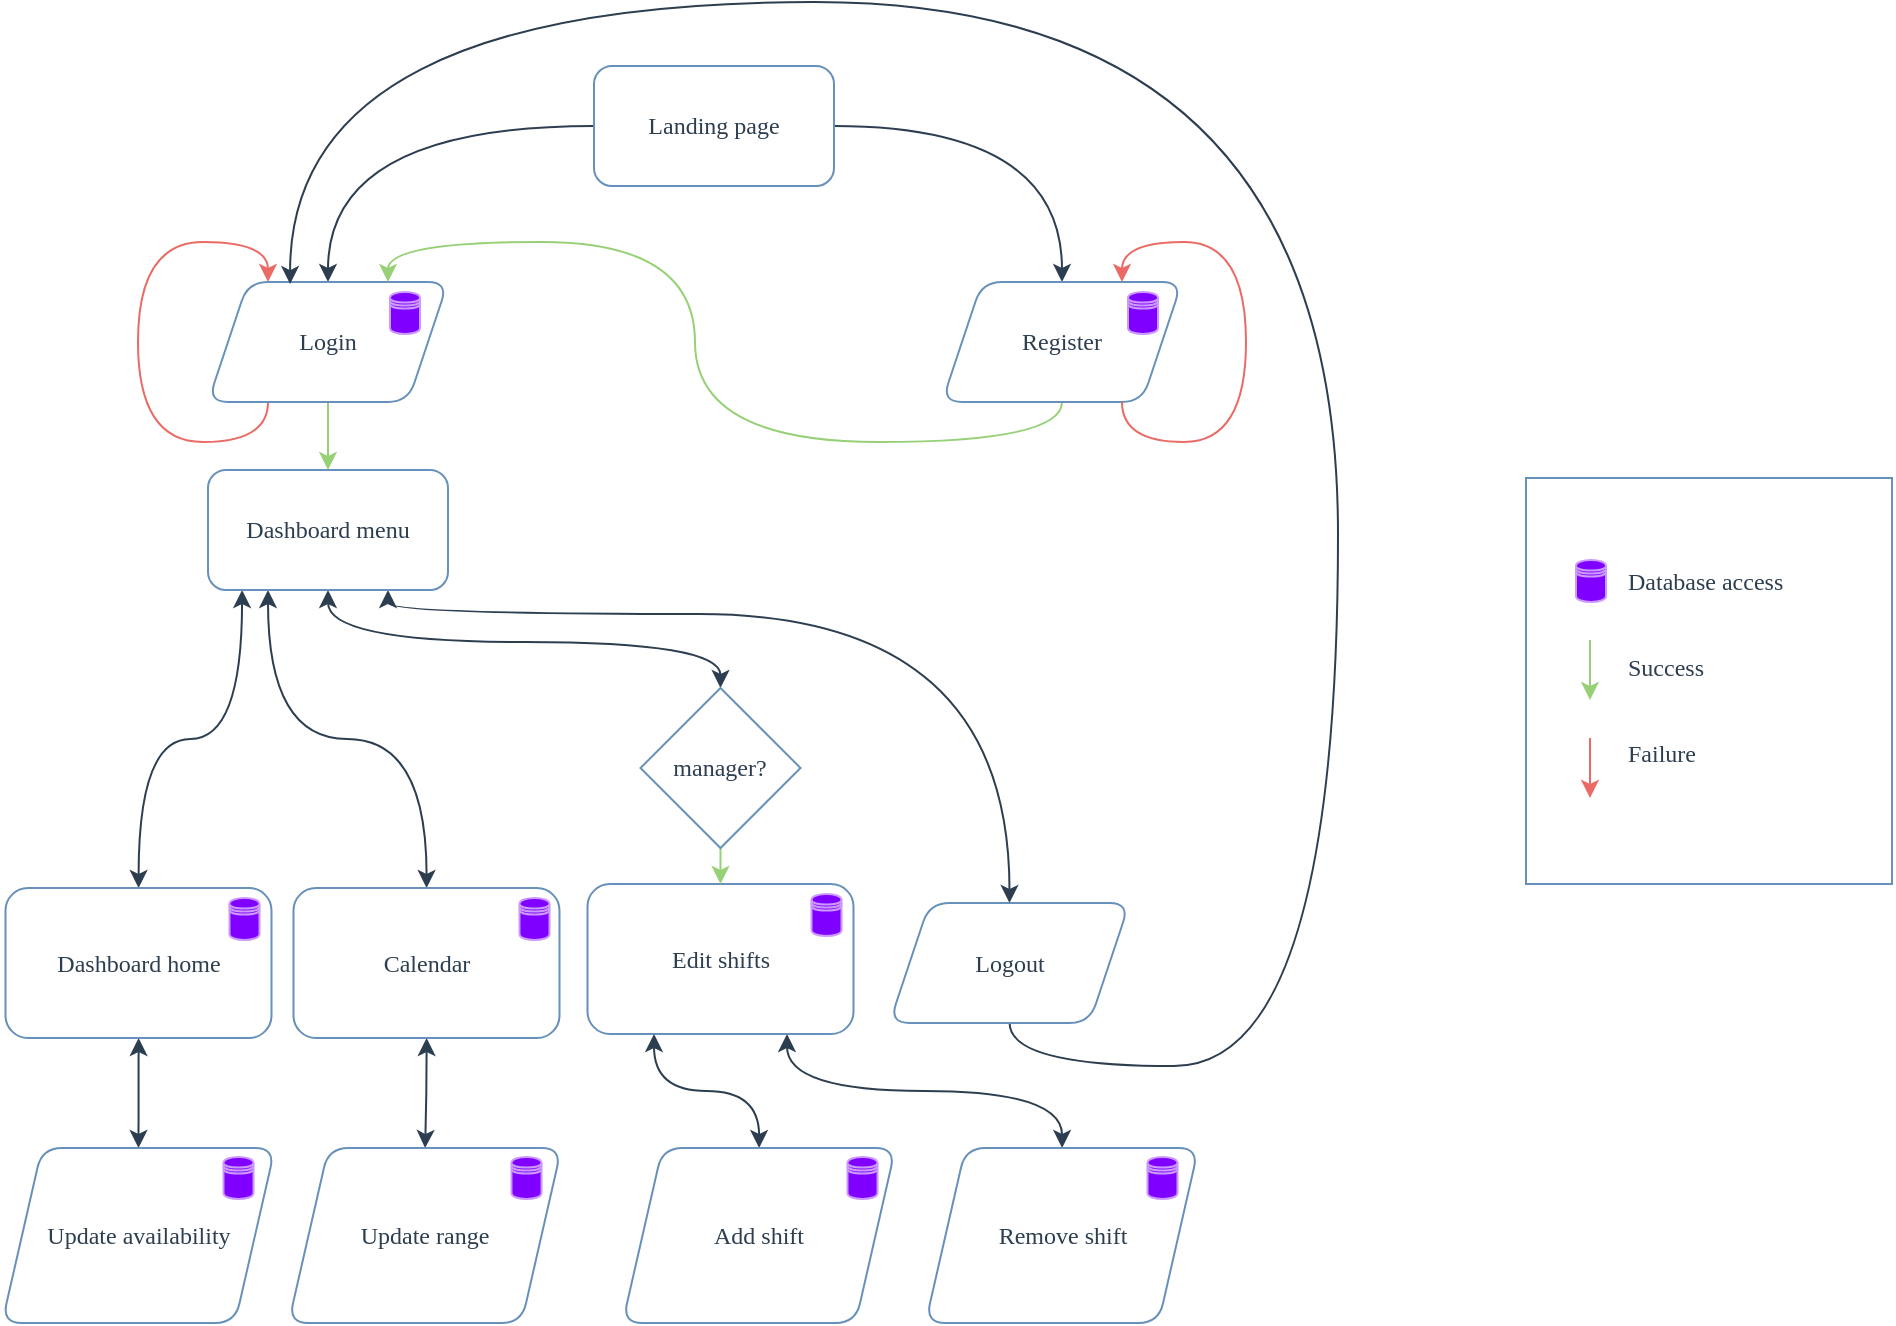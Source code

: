 <mxfile version="14.6.1" type="device"><diagram id="2HMF0YjvhwqIqLZkGJt1" name="Page-1"><mxGraphModel dx="1422" dy="791" grid="0" gridSize="10" guides="1" tooltips="1" connect="1" arrows="1" fold="1" page="1" pageScale="1" pageWidth="850" pageHeight="1100" background="none" math="0" shadow="0"><root><mxCell id="0"/><mxCell id="1" parent="0"/><mxCell id="X5HmOriWkF7IIXMT8yLf-42" value="" style="rounded=0;whiteSpace=wrap;html=1;strokeColor=#6790BA;fontFamily=Lucida Console;align=left;fillColor=none;fontColor=#2C3E50;" parent="1" vertex="1"><mxGeometry x="844" y="304" width="183" height="203" as="geometry"/></mxCell><mxCell id="X5HmOriWkF7IIXMT8yLf-3" value="" style="edgeStyle=orthogonalEdgeStyle;rounded=0;orthogonalLoop=1;jettySize=auto;html=1;curved=1;fontFamily=Lucida Console;entryX=0.5;entryY=0;entryDx=0;entryDy=0;fontColor=#F5F5F5;strokeColor=#2C3E50;" parent="1" source="X5HmOriWkF7IIXMT8yLf-1" target="X5HmOriWkF7IIXMT8yLf-11" edge="1"><mxGeometry relative="1" as="geometry"><mxPoint x="245" y="206" as="targetPoint"/></mxGeometry></mxCell><mxCell id="X5HmOriWkF7IIXMT8yLf-5" value="" style="edgeStyle=orthogonalEdgeStyle;rounded=0;orthogonalLoop=1;jettySize=auto;html=1;curved=1;fontFamily=Lucida Console;entryX=0.5;entryY=0;entryDx=0;entryDy=0;fontColor=#F5F5F5;strokeColor=#2C3E50;" parent="1" source="X5HmOriWkF7IIXMT8yLf-1" target="X5HmOriWkF7IIXMT8yLf-12" edge="1"><mxGeometry relative="1" as="geometry"><mxPoint x="613" y="206" as="targetPoint"/></mxGeometry></mxCell><mxCell id="X5HmOriWkF7IIXMT8yLf-1" value="&lt;font&gt;&lt;font&gt;Landing page&lt;/font&gt;&lt;br&gt;&lt;/font&gt;" style="rounded=1;whiteSpace=wrap;html=1;fontFamily=Lucida Console;strokeColor=#6790BA;fillColor=none;fontColor=#2C3E50;" parent="1" vertex="1"><mxGeometry x="378" y="98" width="120" height="60" as="geometry"/></mxCell><mxCell id="X5HmOriWkF7IIXMT8yLf-7" value="" style="edgeStyle=orthogonalEdgeStyle;curved=1;rounded=0;orthogonalLoop=1;jettySize=auto;html=1;fontFamily=Lucida Console;strokeColor=#97D077;exitX=0.5;exitY=1;exitDx=0;exitDy=0;fontColor=#F5F5F5;" parent="1" source="X5HmOriWkF7IIXMT8yLf-11" target="X5HmOriWkF7IIXMT8yLf-6" edge="1"><mxGeometry relative="1" as="geometry"><mxPoint x="245" y="266" as="sourcePoint"/></mxGeometry></mxCell><mxCell id="X5HmOriWkF7IIXMT8yLf-10" value="" style="edgeStyle=orthogonalEdgeStyle;curved=1;rounded=0;orthogonalLoop=1;jettySize=auto;html=1;fontFamily=Lucida Console;exitX=0.142;exitY=1;exitDx=0;exitDy=0;exitPerimeter=0;fontColor=#F5F5F5;startArrow=classic;startFill=1;strokeColor=#2C3E50;" parent="1" source="X5HmOriWkF7IIXMT8yLf-6" target="X5HmOriWkF7IIXMT8yLf-9" edge="1"><mxGeometry relative="1" as="geometry"/></mxCell><mxCell id="X5HmOriWkF7IIXMT8yLf-13" style="edgeStyle=orthogonalEdgeStyle;curved=1;rounded=0;orthogonalLoop=1;jettySize=auto;html=1;exitX=0.25;exitY=1;exitDx=0;exitDy=0;fontFamily=Lucida Console;fontColor=#F5F5F5;startArrow=classic;startFill=1;strokeColor=#2C3E50;" parent="1" source="X5HmOriWkF7IIXMT8yLf-6" target="X5HmOriWkF7IIXMT8yLf-14" edge="1"><mxGeometry relative="1" as="geometry"><mxPoint x="502" y="481" as="targetPoint"/></mxGeometry></mxCell><mxCell id="X5HmOriWkF7IIXMT8yLf-19" style="edgeStyle=orthogonalEdgeStyle;curved=1;rounded=0;orthogonalLoop=1;jettySize=auto;html=1;exitX=0.5;exitY=1;exitDx=0;exitDy=0;entryX=0.5;entryY=0;entryDx=0;entryDy=0;fontFamily=Lucida Console;fontColor=#F5F5F5;startArrow=classic;startFill=1;strokeColor=#2C3E50;" parent="1" source="X5HmOriWkF7IIXMT8yLf-6" target="X5HmOriWkF7IIXMT8yLf-17" edge="1"><mxGeometry relative="1" as="geometry"><Array as="points"><mxPoint x="245" y="386"/></Array></mxGeometry></mxCell><mxCell id="X5HmOriWkF7IIXMT8yLf-20" style="edgeStyle=orthogonalEdgeStyle;curved=1;rounded=0;orthogonalLoop=1;jettySize=auto;html=1;exitX=0.75;exitY=1;exitDx=0;exitDy=0;fontFamily=Lucida Console;entryX=0.5;entryY=0;entryDx=0;entryDy=0;fontColor=#F5F5F5;startArrow=classic;startFill=1;strokeColor=#2C3E50;" parent="1" source="X5HmOriWkF7IIXMT8yLf-6" target="X5HmOriWkF7IIXMT8yLf-23" edge="1"><mxGeometry relative="1" as="geometry"><mxPoint x="653" y="448" as="targetPoint"/><Array as="points"><mxPoint x="275" y="372"/><mxPoint x="586" y="372"/></Array></mxGeometry></mxCell><mxCell id="X5HmOriWkF7IIXMT8yLf-6" value="Dashboard menu" style="rounded=1;whiteSpace=wrap;html=1;fontFamily=Lucida Console;strokeColor=#6790BA;fillColor=none;fontColor=#2C3E50;" parent="1" vertex="1"><mxGeometry x="185" y="300" width="120" height="60" as="geometry"/></mxCell><mxCell id="X5HmOriWkF7IIXMT8yLf-8" style="edgeStyle=orthogonalEdgeStyle;curved=1;rounded=0;orthogonalLoop=1;jettySize=auto;html=1;exitX=0.25;exitY=1;exitDx=0;exitDy=0;entryX=0.25;entryY=0;entryDx=0;entryDy=0;fontFamily=Lucida Console;strokeColor=#EA6B66;fontColor=#F5F5F5;" parent="1" source="X5HmOriWkF7IIXMT8yLf-11" target="X5HmOriWkF7IIXMT8yLf-11" edge="1"><mxGeometry relative="1" as="geometry"><mxPoint x="215" y="266" as="sourcePoint"/><mxPoint x="215" y="206" as="targetPoint"/><Array as="points"><mxPoint x="215" y="286"/><mxPoint x="150" y="286"/><mxPoint x="150" y="186"/><mxPoint x="215" y="186"/></Array></mxGeometry></mxCell><mxCell id="X5HmOriWkF7IIXMT8yLf-44" value="" style="edgeStyle=orthogonalEdgeStyle;curved=1;rounded=0;orthogonalLoop=1;jettySize=auto;html=1;startArrow=classic;startFill=1;fontFamily=Lucida Console;fontColor=#F5F5F5;strokeColor=#2C3E50;" parent="1" source="X5HmOriWkF7IIXMT8yLf-9" target="X5HmOriWkF7IIXMT8yLf-43" edge="1"><mxGeometry relative="1" as="geometry"/></mxCell><mxCell id="X5HmOriWkF7IIXMT8yLf-9" value="Dashboard home" style="rounded=1;whiteSpace=wrap;html=1;fontFamily=Lucida Console;strokeColor=#6790BA;fillColor=none;fontColor=#2C3E50;" parent="1" vertex="1"><mxGeometry x="83.75" y="509" width="133" height="75" as="geometry"/></mxCell><mxCell id="X5HmOriWkF7IIXMT8yLf-11" value="Login" style="shape=parallelogram;perimeter=parallelogramPerimeter;whiteSpace=wrap;html=1;fixedSize=1;fontFamily=Lucida Console;strokeColor=#6790BA;rounded=1;fillColor=none;fontColor=#2C3E50;" parent="1" vertex="1"><mxGeometry x="185" y="206" width="120" height="60" as="geometry"/></mxCell><mxCell id="X5HmOriWkF7IIXMT8yLf-26" style="edgeStyle=orthogonalEdgeStyle;curved=1;rounded=0;orthogonalLoop=1;jettySize=auto;html=1;exitX=0.5;exitY=1;exitDx=0;exitDy=0;entryX=0.75;entryY=0;entryDx=0;entryDy=0;fontFamily=Lucida Console;fontColor=#F5F5F5;strokeColor=#97D077;" parent="1" source="X5HmOriWkF7IIXMT8yLf-12" target="X5HmOriWkF7IIXMT8yLf-11" edge="1"><mxGeometry relative="1" as="geometry"/></mxCell><mxCell id="X5HmOriWkF7IIXMT8yLf-12" value="Register" style="shape=parallelogram;perimeter=parallelogramPerimeter;whiteSpace=wrap;html=1;fixedSize=1;fontFamily=Lucida Console;strokeColor=#6790BA;rounded=1;fillColor=none;fontColor=#2C3E50;" parent="1" vertex="1"><mxGeometry x="552" y="206" width="120" height="60" as="geometry"/></mxCell><mxCell id="X5HmOriWkF7IIXMT8yLf-58" value="" style="edgeStyle=orthogonalEdgeStyle;curved=1;rounded=0;orthogonalLoop=1;jettySize=auto;html=1;startArrow=classic;startFill=1;fontFamily=Lucida Console;fontColor=#F5F5F5;strokeColor=#2C3E50;" parent="1" source="X5HmOriWkF7IIXMT8yLf-14" target="X5HmOriWkF7IIXMT8yLf-57" edge="1"><mxGeometry relative="1" as="geometry"/></mxCell><mxCell id="X5HmOriWkF7IIXMT8yLf-14" value="Calendar" style="rounded=1;whiteSpace=wrap;html=1;fontFamily=Lucida Console;strokeColor=#6790BA;fillColor=none;fontColor=#2C3E50;" parent="1" vertex="1"><mxGeometry x="227.75" y="509" width="133" height="75" as="geometry"/></mxCell><mxCell id="X5HmOriWkF7IIXMT8yLf-48" value="" style="edgeStyle=orthogonalEdgeStyle;curved=1;rounded=0;orthogonalLoop=1;jettySize=auto;html=1;startArrow=classic;startFill=1;fontFamily=Lucida Console;fontColor=#F5F5F5;exitX=0.25;exitY=1;exitDx=0;exitDy=0;strokeColor=#2C3E50;" parent="1" source="X5HmOriWkF7IIXMT8yLf-16" target="X5HmOriWkF7IIXMT8yLf-47" edge="1"><mxGeometry relative="1" as="geometry"/></mxCell><mxCell id="X5HmOriWkF7IIXMT8yLf-51" value="" style="edgeStyle=orthogonalEdgeStyle;curved=1;rounded=0;orthogonalLoop=1;jettySize=auto;html=1;startArrow=classic;startFill=1;fontFamily=Lucida Console;fontColor=#F5F5F5;exitX=0.75;exitY=1;exitDx=0;exitDy=0;strokeColor=#2C3E50;" parent="1" source="X5HmOriWkF7IIXMT8yLf-16" target="X5HmOriWkF7IIXMT8yLf-50" edge="1"><mxGeometry relative="1" as="geometry"/></mxCell><mxCell id="X5HmOriWkF7IIXMT8yLf-16" value="Edit shifts" style="rounded=1;whiteSpace=wrap;html=1;fontFamily=Lucida Console;strokeColor=#6790BA;fillColor=none;fontColor=#2C3E50;" parent="1" vertex="1"><mxGeometry x="374.75" y="507" width="133" height="75" as="geometry"/></mxCell><mxCell id="X5HmOriWkF7IIXMT8yLf-18" style="edgeStyle=orthogonalEdgeStyle;curved=1;rounded=0;orthogonalLoop=1;jettySize=auto;html=1;exitX=0.5;exitY=1;exitDx=0;exitDy=0;entryX=0.5;entryY=0;entryDx=0;entryDy=0;fontFamily=Lucida Console;strokeColor=#97D077;fontColor=#F5F5F5;" parent="1" source="X5HmOriWkF7IIXMT8yLf-17" target="X5HmOriWkF7IIXMT8yLf-16" edge="1"><mxGeometry relative="1" as="geometry"/></mxCell><mxCell id="X5HmOriWkF7IIXMT8yLf-17" value="manager?" style="rhombus;whiteSpace=wrap;html=1;fontFamily=Lucida Console;strokeColor=#6790BA;fillColor=none;fontColor=#2C3E50;" parent="1" vertex="1"><mxGeometry x="401.25" y="409" width="80" height="80" as="geometry"/></mxCell><mxCell id="X5HmOriWkF7IIXMT8yLf-24" style="edgeStyle=orthogonalEdgeStyle;curved=1;rounded=0;orthogonalLoop=1;jettySize=auto;html=1;fontFamily=Lucida Console;entryX=0.342;entryY=0.017;entryDx=0;entryDy=0;fontColor=#F5F5F5;entryPerimeter=0;strokeColor=#2C3E50;" parent="1" source="X5HmOriWkF7IIXMT8yLf-23" target="X5HmOriWkF7IIXMT8yLf-11" edge="1"><mxGeometry relative="1" as="geometry"><mxPoint x="654" y="409" as="targetPoint"/><Array as="points"><mxPoint x="586" y="598"/><mxPoint x="750" y="598"/><mxPoint x="750" y="66"/><mxPoint x="226" y="66"/></Array></mxGeometry></mxCell><mxCell id="X5HmOriWkF7IIXMT8yLf-23" value="Logout" style="shape=parallelogram;perimeter=parallelogramPerimeter;whiteSpace=wrap;html=1;fixedSize=1;fontFamily=Lucida Console;strokeColor=#6790BA;rounded=1;fillColor=none;fontColor=#2C3E50;" parent="1" vertex="1"><mxGeometry x="525.75" y="516.5" width="120" height="60" as="geometry"/></mxCell><mxCell id="X5HmOriWkF7IIXMT8yLf-25" style="edgeStyle=orthogonalEdgeStyle;curved=1;rounded=0;orthogonalLoop=1;jettySize=auto;html=1;exitX=0.75;exitY=1;exitDx=0;exitDy=0;entryX=0.75;entryY=0;entryDx=0;entryDy=0;fontFamily=Lucida Console;fontColor=#F5F5F5;strokeColor=#EA6B66;" parent="1" source="X5HmOriWkF7IIXMT8yLf-12" target="X5HmOriWkF7IIXMT8yLf-12" edge="1"><mxGeometry relative="1" as="geometry"><Array as="points"><mxPoint x="642" y="286"/><mxPoint x="704" y="286"/><mxPoint x="704" y="186"/><mxPoint x="642" y="186"/></Array></mxGeometry></mxCell><mxCell id="X5HmOriWkF7IIXMT8yLf-27" value="" style="shape=datastore;whiteSpace=wrap;html=1;fontFamily=Lucida Console;fontColor=#F5F5F5;fillColor=#7F00FF;strokeColor=#CC99FF;" parent="1" vertex="1"><mxGeometry x="276" y="211" width="15" height="21" as="geometry"/></mxCell><mxCell id="X5HmOriWkF7IIXMT8yLf-28" value="" style="shape=datastore;whiteSpace=wrap;html=1;fontFamily=Lucida Console;fontColor=#F5F5F5;fillColor=#7F00FF;strokeColor=#CC99FF;" parent="1" vertex="1"><mxGeometry x="645" y="211" width="15" height="21" as="geometry"/></mxCell><mxCell id="X5HmOriWkF7IIXMT8yLf-29" value="" style="shape=datastore;whiteSpace=wrap;html=1;fontFamily=Lucida Console;fontColor=#F5F5F5;fillColor=#7F00FF;strokeColor=#CC99FF;" parent="1" vertex="1"><mxGeometry x="195.75" y="514" width="15" height="21" as="geometry"/></mxCell><mxCell id="X5HmOriWkF7IIXMT8yLf-30" value="" style="shape=datastore;whiteSpace=wrap;html=1;fontFamily=Lucida Console;fontColor=#F5F5F5;fillColor=#7F00FF;strokeColor=#CC99FF;" parent="1" vertex="1"><mxGeometry x="340.75" y="514" width="15" height="21" as="geometry"/></mxCell><mxCell id="X5HmOriWkF7IIXMT8yLf-31" value="" style="shape=datastore;whiteSpace=wrap;html=1;fontFamily=Lucida Console;fontColor=#F5F5F5;fillColor=#7F00FF;strokeColor=#CC99FF;" parent="1" vertex="1"><mxGeometry x="486.75" y="512" width="15" height="21" as="geometry"/></mxCell><mxCell id="X5HmOriWkF7IIXMT8yLf-34" value="" style="shape=datastore;whiteSpace=wrap;html=1;fontFamily=Lucida Console;fillColor=#7F00FF;strokeColor=#CC99FF;fontColor=#2C3E50;" parent="1" vertex="1"><mxGeometry x="869" y="345" width="15" height="21" as="geometry"/></mxCell><mxCell id="X5HmOriWkF7IIXMT8yLf-37" value="Database access" style="text;html=1;strokeColor=none;fillColor=none;align=left;verticalAlign=middle;whiteSpace=wrap;rounded=0;fontFamily=Lucida Console;fontColor=#2C3E50;" parent="1" vertex="1"><mxGeometry x="893" y="346" width="135" height="20" as="geometry"/></mxCell><mxCell id="X5HmOriWkF7IIXMT8yLf-38" value="" style="endArrow=classic;html=1;strokeColor=#97D077;fontFamily=Lucida Console;fontColor=#2C3E50;" parent="1" edge="1"><mxGeometry width="50" height="50" relative="1" as="geometry"><mxPoint x="876" y="385" as="sourcePoint"/><mxPoint x="876" y="415" as="targetPoint"/></mxGeometry></mxCell><mxCell id="X5HmOriWkF7IIXMT8yLf-39" value="&lt;div align=&quot;left&quot;&gt;Success&lt;/div&gt;" style="text;html=1;strokeColor=none;fillColor=none;align=left;verticalAlign=middle;whiteSpace=wrap;rounded=0;fontFamily=Lucida Console;fontColor=#2C3E50;" parent="1" vertex="1"><mxGeometry x="893" y="389" width="63" height="20" as="geometry"/></mxCell><mxCell id="X5HmOriWkF7IIXMT8yLf-40" value="" style="endArrow=classic;html=1;fontFamily=Lucida Console;strokeColor=#EA6B66;fontColor=#2C3E50;" parent="1" edge="1"><mxGeometry width="50" height="50" relative="1" as="geometry"><mxPoint x="876" y="434" as="sourcePoint"/><mxPoint x="876" y="464" as="targetPoint"/></mxGeometry></mxCell><mxCell id="X5HmOriWkF7IIXMT8yLf-41" value="Failure" style="text;html=1;strokeColor=none;fillColor=none;align=left;verticalAlign=middle;whiteSpace=wrap;rounded=0;fontFamily=Lucida Console;fontColor=#2C3E50;" parent="1" vertex="1"><mxGeometry x="893" y="432" width="63" height="20" as="geometry"/></mxCell><mxCell id="X5HmOriWkF7IIXMT8yLf-43" value="Update availability" style="shape=parallelogram;perimeter=parallelogramPerimeter;whiteSpace=wrap;html=1;fixedSize=1;rounded=1;fontFamily=Lucida Console;strokeColor=#6790BA;fillColor=none;fontColor=#2C3E50;" parent="1" vertex="1"><mxGeometry x="82" y="639" width="136.5" height="87.5" as="geometry"/></mxCell><mxCell id="X5HmOriWkF7IIXMT8yLf-46" value="" style="shape=datastore;whiteSpace=wrap;html=1;fontFamily=Lucida Console;fontColor=#F5F5F5;fillColor=#7F00FF;strokeColor=#CC99FF;" parent="1" vertex="1"><mxGeometry x="192.75" y="643.5" width="15" height="21" as="geometry"/></mxCell><mxCell id="X5HmOriWkF7IIXMT8yLf-47" value="Add shift" style="shape=parallelogram;perimeter=parallelogramPerimeter;whiteSpace=wrap;html=1;fixedSize=1;rounded=1;fontFamily=Lucida Console;strokeColor=#6790BA;fillColor=none;fontColor=#2C3E50;" parent="1" vertex="1"><mxGeometry x="392.25" y="639" width="136.5" height="87.5" as="geometry"/></mxCell><mxCell id="X5HmOriWkF7IIXMT8yLf-50" value="Remove shift" style="shape=parallelogram;perimeter=parallelogramPerimeter;whiteSpace=wrap;html=1;fixedSize=1;rounded=1;fontFamily=Lucida Console;strokeColor=#6790BA;fillColor=none;fontColor=#2C3E50;" parent="1" vertex="1"><mxGeometry x="543.75" y="639" width="136.5" height="87.5" as="geometry"/></mxCell><mxCell id="X5HmOriWkF7IIXMT8yLf-55" value="" style="shape=datastore;whiteSpace=wrap;html=1;fontFamily=Lucida Console;fontColor=#F5F5F5;fillColor=#7F00FF;strokeColor=#CC99FF;" parent="1" vertex="1"><mxGeometry x="504.75" y="643.5" width="15" height="21" as="geometry"/></mxCell><mxCell id="X5HmOriWkF7IIXMT8yLf-56" value="" style="shape=datastore;whiteSpace=wrap;html=1;fontFamily=Lucida Console;fontColor=#F5F5F5;fillColor=#7F00FF;strokeColor=#CC99FF;" parent="1" vertex="1"><mxGeometry x="654.75" y="643.5" width="15" height="21" as="geometry"/></mxCell><mxCell id="X5HmOriWkF7IIXMT8yLf-57" value="Update range" style="shape=parallelogram;perimeter=parallelogramPerimeter;whiteSpace=wrap;html=1;fixedSize=1;rounded=1;fontFamily=Lucida Console;strokeColor=#6790BA;fillColor=none;fontColor=#2C3E50;" parent="1" vertex="1"><mxGeometry x="225.25" y="639" width="136.5" height="87.5" as="geometry"/></mxCell><mxCell id="X5HmOriWkF7IIXMT8yLf-59" value="" style="shape=datastore;whiteSpace=wrap;html=1;fontFamily=Lucida Console;fontColor=#F5F5F5;fillColor=#7F00FF;strokeColor=#CC99FF;" parent="1" vertex="1"><mxGeometry x="336.75" y="643.5" width="15" height="21" as="geometry"/></mxCell></root></mxGraphModel></diagram></mxfile>